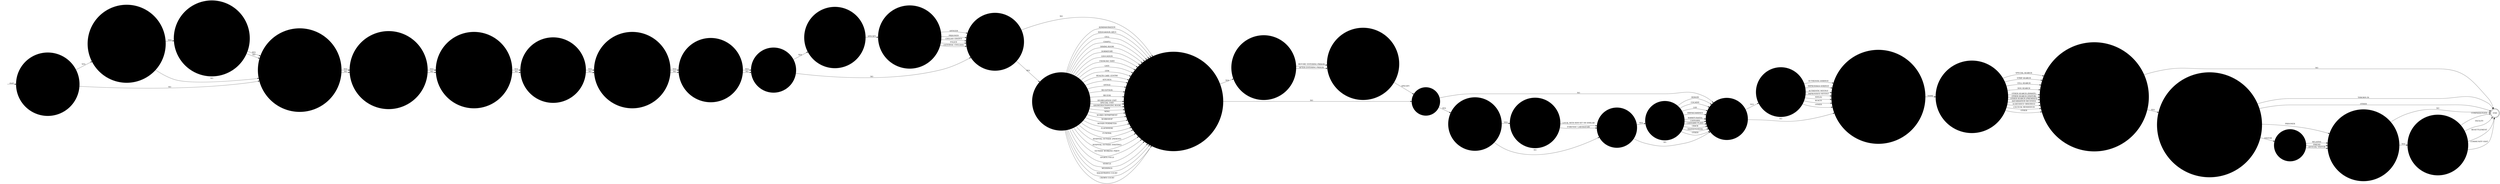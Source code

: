 digraph OLD_DRUGS {  rankdir=LR;
  node [shape = circle];
  START_NODE [label="", shape=none];
  START_NODE -> 44835 [label = "start"];
  END_NODE [label="END", shape="doublecircle"];
  44179 [label = "WAS A VISITOR SUSPECTED OF INVOLVEMENT AND ARRESTED BY THE POLICE", style="filled", color="#DDD"];
  44179 -> 44899 [label = "YES", style="filled", color="#DDD"];
  44179 -> 44396 [label = "NO", style="filled", color="#DDD"];
  44204 [label = "IS ANY MEMBER OF STAFF FACING DISCIPLINARY CHARGES", style="filled", color="#DDD"];
  44204 -> 44682 [label = "YES", style="filled", color="#DDD"];
  44204 -> 44682 [label = "NO", style="filled", color="#DDD"];
  44205 [label = "DESCRIBE THE DRUG FOUND", style="filled", color="#DDD"];
  44205 -> 44821 [label = "HEROIN", style="filled", color="#DDD"];
  44205 -> 44821 [label = "COCAINE", style="filled", color="#DDD"];
  44205 -> 44821 [label = "LSD", style="filled", color="#DDD"];
  44205 -> 44821 [label = "AMPHETAMINES", style="filled", color="#DDD"];
  44205 -> 44821 [label = "BARBITURATES", style="filled", color="#DDD"];
  44205 -> 44821 [label = "CANNABIS", style="filled", color="#DDD"];
  44205 -> 44821 [label = "CANNABIS PLANT", style="filled", color="#DDD"];
  44205 -> 44821 [label = "CRACK", style="filled", color="#DDD"];
  44205 -> 44821 [label = "TRANQUILISERS", style="filled", color="#DDD"];
  44205 -> 44821 [label = "OTHER", style="filled", color="#DDD"];
  44219 [label = "WAS HOSPITALISATION REQUIRED", style="filled", color="#DDD"];
  44219 -> 45057 [label = "YES", style="filled", color="#DDD"];
  44219 -> 44316 [label = "NO", style="filled", color="#DDD"];
  44224 [label = "DESCRIBE DRUG EQUIPMENT FOUND", style="filled", color="#DDD"];
  44224 -> 44818 [label = "AUTHENTIC SYRINGE", style="filled", color="#DDD"];
  44224 -> 44818 [label = "IMPROVISED SYRINGE", style="filled", color="#DDD"];
  44224 -> 44818 [label = "AUTHENTIC NEEDLE", style="filled", color="#DDD"];
  44224 -> 44818 [label = "IMPROVISED NEEDLE", style="filled", color="#DDD"];
  44224 -> 44818 [label = "PIPE(S)", style="filled", color="#DDD"];
  44224 -> 44818 [label = "ROACH", style="filled", color="#DDD"];
  44224 -> 44818 [label = "OTHER", style="filled", color="#DDD"];
  44243 [label = "IS THE INCIDENT THE SUBJECT OF A POLICE INVESTIGATION", style="filled", color="#DDD"];
  44243 -> 44502 [label = "YES", style="filled", color="#DDD"];
  44243 -> 44557 [label = "NO", style="filled", color="#DDD"];
  44316 [label = "IS THE LOCATION OF THE INCIDENT KNOWN", style="filled", color="#DDD"];
  44316 -> 44700 [label = "YES", style="filled", color="#DDD"];
  44316 -> 44179 [label = "NO", style="filled", color="#DDD"];
  44396 [label = "WAS A DRUG FOUND", style="filled", color="#DDD"];
  44396 -> 44649 [label = "YES", style="filled", color="#DDD"];
  44396 -> 44821 [label = "NO", style="filled", color="#DDD"];
  44408 [label = "DESCRIBE HOW THE DRUG OR EQUIPMENT WAS FOUND", style="filled", color="#DDD"];
  44408 -> 45097 [label = "SPECIAL SEARCH", style="filled", color="#DDD"];
  44408 -> 45097 [label = "STRIP SEARCH", style="filled", color="#DDD"];
  44408 -> 45097 [label = "CELL SEARCH", style="filled", color="#DDD"];
  44408 -> 45097 [label = "DOG SEARCH", style="filled", color="#DDD"];
  44408 -> 45097 [label = "OTHER SEARCH (INMATE)", style="filled", color="#DDD"];
  44408 -> 45097 [label = "OTHER SEARCH (VISITOR)"];
  44408 -> 45097 [label = "OTHER SEARCH (PREMISES)", style="filled", color="#DDD"];
  44408 -> 45097 [label = "INFORMATION RECEIVED", style="filled", color="#DDD"];
  44408 -> 45097 [label = "SUBSTANCE OBSERVED", style="filled", color="#DDD"];
  44408 -> 45097 [label = "UNUSUAL BEHAVIOUR", style="filled", color="#DDD"];
  44408 -> 45097 [label = "OTHER", style="filled", color="#DDD"];
  44458 [label = "DESCRIBE THE TYPE OF TEMPORARY RELEASE", style="filled", color="#DDD"];
  44458 -> END_NODE [label = "COMPASSIONATE", style="filled", color="#DDD"];
  44458 -> END_NODE [label = "FACILITY", style="filled", color="#DDD"];
  44458 -> END_NODE [label = "RESETTLEMENT", style="filled", color="#DDD"];
  44458 -> END_NODE [label = "COMMUNITY VISIT", style="filled", color="#DDD"];
  44502 [label = "HAS ANY PROSECUTION TAKEN PLACE OR IS ANY PENDING", style="filled", color="#DDD"];
  44502 -> 44557 [label = "YES", style="filled", color="#DDD"];
  44502 -> 44557 [label = "NO", style="filled", color="#DDD"];
  44508 [label = "ENTER DESCRIPTION OF PERSON HOSPITALISED", style="filled", color="#DDD"];
  44508 -> 44316 [label = "OFFICER", style="filled", color="#DDD"];
  44508 -> 44316 [label = "PRISONER", style="filled", color="#DDD"];
  44508 -> 44316 [label = "CIVILIAN GRADES", style="filled", color="#DDD"];
  44508 -> 44316 [label = "POLICE", style="filled", color="#DDD"];
  44508 -> 44316 [label = "EXTERNAL CIVILIANS", style="filled", color="#DDD"];
  44557 [label = "IS THE INCIDENT THE SUBJECT OF AN INTERNAL INVESTIGATION", style="filled", color="#DDD"];
  44557 -> 44664 [label = "YES", style="filled", color="#DDD"];
  44557 -> 44664 [label = "NO", style="filled", color="#DDD"];
  44635 [label = "HOW WAS THE SUBSTANCE ANALYSED", style="filled", color="#DDD"];
  44635 -> 44982 [label = "LOCAL WITH BDH KIT OR SIMILAR", style="filled", color="#DDD"];
  44635 -> 44982 [label = "FORENSIC LABORATORY", style="filled", color="#DDD"];
  44649 [label = "WAS THE SUBSTANCE FOUND ANALYSED", style="filled", color="#DDD"];
  44649 -> 44635 [label = "YES", style="filled", color="#DDD"];
  44649 -> 44982 [label = "NO", style="filled", color="#DDD"];
  44664 [label = "IS THE INCIDENT SUBJECT TO A GOVERNOR'S ADJUDICATION", style="filled", color="#DDD"];
  44664 -> 44204 [label = "YES", style="filled", color="#DDD"];
  44664 -> 44204 [label = "NO", style="filled", color="#DDD"];
  44682 [label = "IS THERE ANY MEDIA INTEREST IN THIS INCIDENT", style="filled", color="#DDD"];
  44682 -> 44792 [label = "YES", style="filled", color="#DDD"];
  44682 -> 44792 [label = "NO", style="filled", color="#DDD"];
  44700 [label = "WHAT WAS THE LOCATION OF THE INCIDENT", style="filled", color="#DDD"];
  44700 -> 44179 [label = "ADMINISTRATION", style="filled", color="#DDD"];
  44700 -> 44179 [label = "ASSOCIATION AREA", style="filled", color="#DDD"];
  44700 -> 44179 [label = "CELL", style="filled", color="#DDD"];
  44700 -> 44179 [label = "CHAPEL", style="filled", color="#DDD"];
  44700 -> 44179 [label = "DINING ROOM", style="filled", color="#DDD"];
  44700 -> 44179 [label = "DORMITORY", style="filled", color="#DDD"];
  44700 -> 44179 [label = "EDUCATION", style="filled", color="#DDD"];
  44700 -> 44179 [label = "EXERCISE YARD", style="filled", color="#DDD"];
  44700 -> 44179 [label = "GATE", style="filled", color="#DDD"];
  44700 -> 44179 [label = "GYM", style="filled", color="#DDD"];
  44700 -> 44179 [label = "HEALTH CARE CENTRE", style="filled", color="#DDD"];
  44700 -> 44179 [label = "KITCHEN", style="filled", color="#DDD"];
  44700 -> 44179 [label = "OFFICE", style="filled", color="#DDD"];
  44700 -> 44179 [label = "RECEPTION", style="filled", color="#DDD"];
  44700 -> 44179 [label = "RECESS", style="filled", color="#DDD"];
  44700 -> 44179 [label = "SEGREGATION UNIT", style="filled", color="#DDD"];
  44700 -> 44179 [label = "SPECIAL UNIT", style="filled", color="#DDD"];
  44700 -> 44179 [label = "SHOWERS/CHANGING ROOM", style="filled", color="#DDD"];
  44700 -> 44179 [label = "VISITS", style="filled", color="#DDD"];
  44700 -> 44179 [label = "WING", style="filled", color="#DDD"];
  44700 -> 44179 [label = "WORKS DEPARTMENT", style="filled", color="#DDD"];
  44700 -> 44179 [label = "WORKSHOP", style="filled", color="#DDD"];
  44700 -> 44179 [label = "WITHIN PERIMETER", style="filled", color="#DDD"];
  44700 -> 44179 [label = "ELSEWHERE", style="filled", color="#DDD"];
  44700 -> 44179 [label = "FUNERAL", style="filled", color="#DDD"];
  44700 -> 44179 [label = "HOSPITAL OUTSIDE (PATIENT)", style="filled", color="#DDD"];
  44700 -> 44179 [label = "HOSPITAL OUTSIDE (VISITING)", style="filled", color="#DDD"];
  44700 -> 44179 [label = "OUTSIDE WORKING PARTY", style="filled", color="#DDD"];
  44700 -> 44179 [label = "SPORTS FIELD", style="filled", color="#DDD"];
  44700 -> 44179 [label = "VEHICLE", style="filled", color="#DDD"];
  44700 -> 44179 [label = "WEDDINGS", style="filled", color="#DDD"];
  44700 -> 44179 [label = "MAGISTRATES COURT", style="filled", color="#DDD"];
  44700 -> 44179 [label = "CROWN COURT", style="filled", color="#DDD"];
  44765 [label = "IS THIS INCIDENT ASSOCIATED WITH AN ASSAULT", style="filled", color="#DDD"];
  44765 -> 44219 [label = "YES", style="filled", color="#DDD"];
  44765 -> 44219 [label = "NO", style="filled", color="#DDD"];
  44792 [label = "HAS THE PRISON SERVICE PRESS OFFICE BEEN INFORMED", style="filled", color="#DDD"];
  44792 -> 44765 [label = "YES", style="filled", color="#DDD"];
  44792 -> 44765 [label = "NO", style="filled", color="#DDD"];
  44795 [label = "DESCRIBE THE DRUG/EQUIPMENT METHOD OF ENTRY INTO THE ESTABLISHMENT", style="filled", color="#DDD"];
  44795 -> 45008 [label = "PRISONER", style="filled", color="#DDD"];
  44795 -> 45168 [label = "VISITOR", style="filled", color="#DDD"];
  44795 -> END_NODE [label = "THROWN IN", style="filled", color="#DDD"];
  44795 -> END_NODE [label = "OTHER", style="filled", color="#DDD"];
  44807 [label = "TO WHICH POLICE STATION WAS THE VISITOR TAKEN TO", style="filled", color="#DDD"];
  44807 -> 44396 [label = "SPECIFY", style="filled", color="#DDD"];
  44818 [label = "TO WHICH POLICE STATION ARE SEIZED DRUGS SENT FOR DESTRUCTION", style="filled", color="#DDD"];
  44818 -> 44408 [label = "NAME", style="filled", color="#DDD"];
  44821 [label = "WAS DRUG EQUIPMENT FOUND", style="filled", color="#DDD"];
  44821 -> 44224 [label = "YES", style="filled", color="#DDD"];
  44821 -> 44818 [label = "NO", style="filled", color="#DDD"];
  44835 [label = "WERE THE POLICE INFORMED OF THE INCIDENT", style="filled", color="#DDD"];
  44835 -> 44243 [label = "YES", style="filled", color="#DDD"];
  44835 -> 44557 [label = "NO", style="filled", color="#DDD"];
  44899 [label = "DESCRIBE CIRCUMSTANCES OF VISITORS ARREST", style="filled", color="#DDD"];
  44899 -> 44807 [label = "BEFORE ENTERING PRISON", style="filled", color="#DDD"];
  44899 -> 44807 [label = "AFTER ENTERING PRISON", style="filled", color="#DDD"];
  44982 [label = "WAS THE SUBSTANCE A DRUG", style="filled", color="#DDD"];
  44982 -> 44205 [label = "YES", style="filled", color="#DDD"];
  44982 -> 44821 [label = "NO", style="filled", color="#DDD"];
  45008 [label = "WERE THE DRUGS OBTAINED ON TEMPORARY RELEASE", style="filled", color="#DDD"];
  45008 -> 44458 [label = "YES", style="filled", color="#DDD"];
  45008 -> END_NODE [label = "NO", style="filled", color="#DDD"];
  45057 [label = "DESCRIBE THE REASON FOR HOSPITALISATION", style="filled", color="#DDD"];
  45057 -> 44508 [label = "SPECIFY", style="filled", color="#DDD"];
  45097 [label = "IS THE METHOD OF ENTRY OF DRUG/EQUIPMENT INTO THE ESTABLISHMENT KNOWN", style="filled", color="#DDD"];
  45097 -> 44795 [label = "YES", style="filled", color="#DDD"];
  45097 -> END_NODE [label = "NO", style="filled", color="#DDD"];
  45168 [label = "DESCRIBE THE VISITOR", style="filled", color="#DDD"];
  45168 -> 45008 [label = "RELATIVE", style="filled", color="#DDD"];
  45168 -> 45008 [label = "FRIEND", style="filled", color="#DDD"];
  45168 -> 45008 [label = "OFFICIAL VISITOR", style="filled", color="#DDD"];
}
